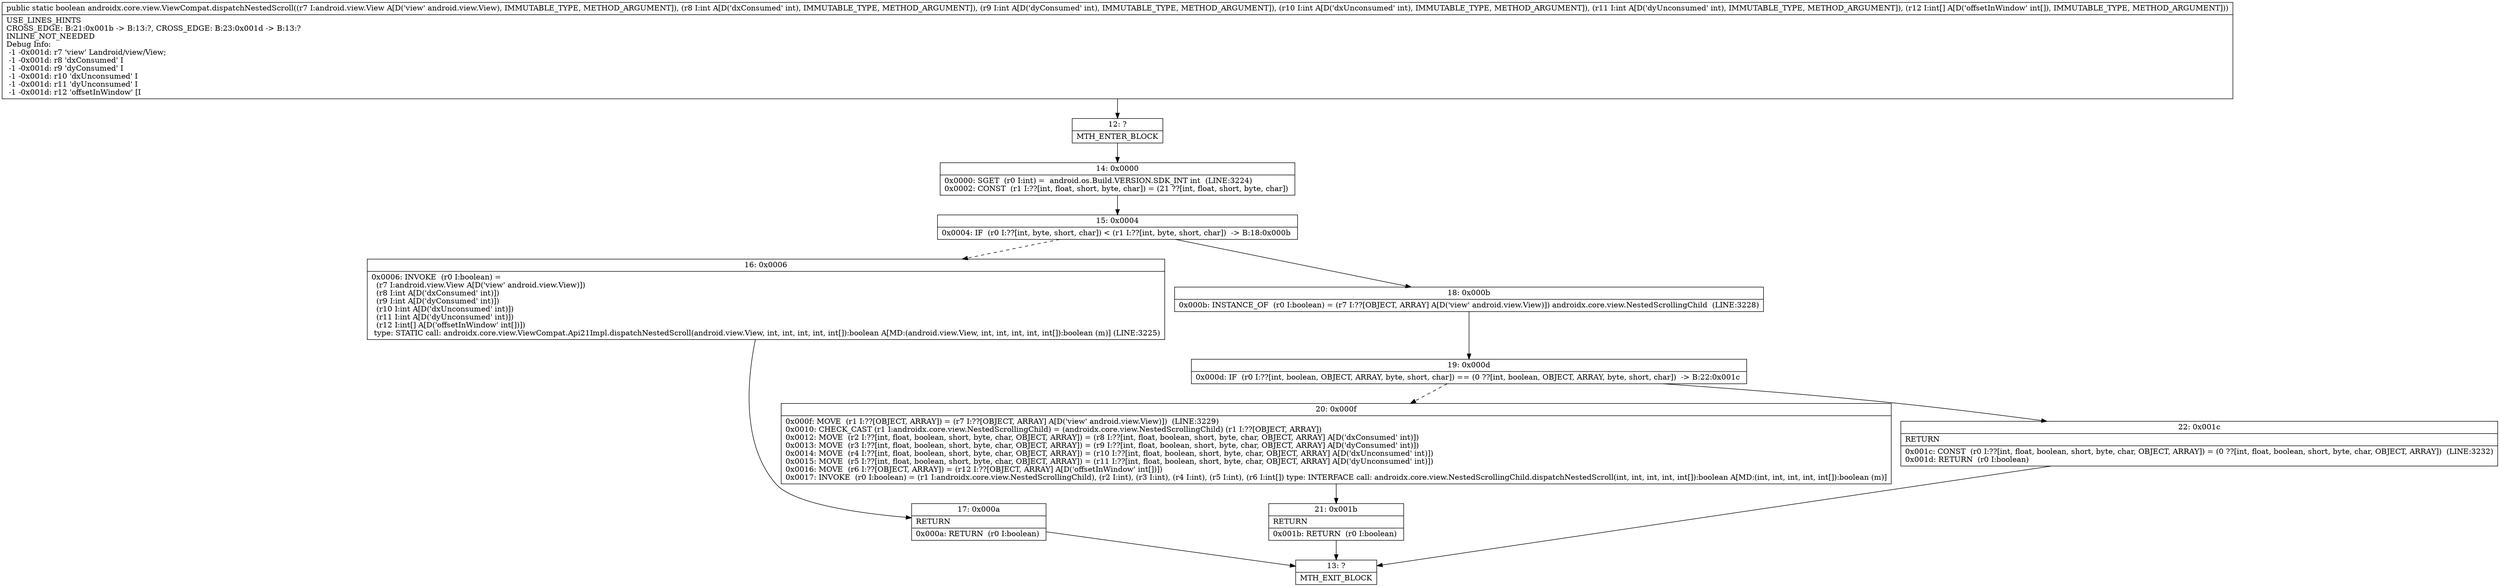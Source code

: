 digraph "CFG forandroidx.core.view.ViewCompat.dispatchNestedScroll(Landroid\/view\/View;IIII[I)Z" {
Node_12 [shape=record,label="{12\:\ ?|MTH_ENTER_BLOCK\l}"];
Node_14 [shape=record,label="{14\:\ 0x0000|0x0000: SGET  (r0 I:int) =  android.os.Build.VERSION.SDK_INT int  (LINE:3224)\l0x0002: CONST  (r1 I:??[int, float, short, byte, char]) = (21 ??[int, float, short, byte, char]) \l}"];
Node_15 [shape=record,label="{15\:\ 0x0004|0x0004: IF  (r0 I:??[int, byte, short, char]) \< (r1 I:??[int, byte, short, char])  \-\> B:18:0x000b \l}"];
Node_16 [shape=record,label="{16\:\ 0x0006|0x0006: INVOKE  (r0 I:boolean) = \l  (r7 I:android.view.View A[D('view' android.view.View)])\l  (r8 I:int A[D('dxConsumed' int)])\l  (r9 I:int A[D('dyConsumed' int)])\l  (r10 I:int A[D('dxUnconsumed' int)])\l  (r11 I:int A[D('dyUnconsumed' int)])\l  (r12 I:int[] A[D('offsetInWindow' int[])])\l type: STATIC call: androidx.core.view.ViewCompat.Api21Impl.dispatchNestedScroll(android.view.View, int, int, int, int, int[]):boolean A[MD:(android.view.View, int, int, int, int, int[]):boolean (m)] (LINE:3225)\l}"];
Node_17 [shape=record,label="{17\:\ 0x000a|RETURN\l|0x000a: RETURN  (r0 I:boolean) \l}"];
Node_13 [shape=record,label="{13\:\ ?|MTH_EXIT_BLOCK\l}"];
Node_18 [shape=record,label="{18\:\ 0x000b|0x000b: INSTANCE_OF  (r0 I:boolean) = (r7 I:??[OBJECT, ARRAY] A[D('view' android.view.View)]) androidx.core.view.NestedScrollingChild  (LINE:3228)\l}"];
Node_19 [shape=record,label="{19\:\ 0x000d|0x000d: IF  (r0 I:??[int, boolean, OBJECT, ARRAY, byte, short, char]) == (0 ??[int, boolean, OBJECT, ARRAY, byte, short, char])  \-\> B:22:0x001c \l}"];
Node_20 [shape=record,label="{20\:\ 0x000f|0x000f: MOVE  (r1 I:??[OBJECT, ARRAY]) = (r7 I:??[OBJECT, ARRAY] A[D('view' android.view.View)])  (LINE:3229)\l0x0010: CHECK_CAST (r1 I:androidx.core.view.NestedScrollingChild) = (androidx.core.view.NestedScrollingChild) (r1 I:??[OBJECT, ARRAY]) \l0x0012: MOVE  (r2 I:??[int, float, boolean, short, byte, char, OBJECT, ARRAY]) = (r8 I:??[int, float, boolean, short, byte, char, OBJECT, ARRAY] A[D('dxConsumed' int)]) \l0x0013: MOVE  (r3 I:??[int, float, boolean, short, byte, char, OBJECT, ARRAY]) = (r9 I:??[int, float, boolean, short, byte, char, OBJECT, ARRAY] A[D('dyConsumed' int)]) \l0x0014: MOVE  (r4 I:??[int, float, boolean, short, byte, char, OBJECT, ARRAY]) = (r10 I:??[int, float, boolean, short, byte, char, OBJECT, ARRAY] A[D('dxUnconsumed' int)]) \l0x0015: MOVE  (r5 I:??[int, float, boolean, short, byte, char, OBJECT, ARRAY]) = (r11 I:??[int, float, boolean, short, byte, char, OBJECT, ARRAY] A[D('dyUnconsumed' int)]) \l0x0016: MOVE  (r6 I:??[OBJECT, ARRAY]) = (r12 I:??[OBJECT, ARRAY] A[D('offsetInWindow' int[])]) \l0x0017: INVOKE  (r0 I:boolean) = (r1 I:androidx.core.view.NestedScrollingChild), (r2 I:int), (r3 I:int), (r4 I:int), (r5 I:int), (r6 I:int[]) type: INTERFACE call: androidx.core.view.NestedScrollingChild.dispatchNestedScroll(int, int, int, int, int[]):boolean A[MD:(int, int, int, int, int[]):boolean (m)]\l}"];
Node_21 [shape=record,label="{21\:\ 0x001b|RETURN\l|0x001b: RETURN  (r0 I:boolean) \l}"];
Node_22 [shape=record,label="{22\:\ 0x001c|RETURN\l|0x001c: CONST  (r0 I:??[int, float, boolean, short, byte, char, OBJECT, ARRAY]) = (0 ??[int, float, boolean, short, byte, char, OBJECT, ARRAY])  (LINE:3232)\l0x001d: RETURN  (r0 I:boolean) \l}"];
MethodNode[shape=record,label="{public static boolean androidx.core.view.ViewCompat.dispatchNestedScroll((r7 I:android.view.View A[D('view' android.view.View), IMMUTABLE_TYPE, METHOD_ARGUMENT]), (r8 I:int A[D('dxConsumed' int), IMMUTABLE_TYPE, METHOD_ARGUMENT]), (r9 I:int A[D('dyConsumed' int), IMMUTABLE_TYPE, METHOD_ARGUMENT]), (r10 I:int A[D('dxUnconsumed' int), IMMUTABLE_TYPE, METHOD_ARGUMENT]), (r11 I:int A[D('dyUnconsumed' int), IMMUTABLE_TYPE, METHOD_ARGUMENT]), (r12 I:int[] A[D('offsetInWindow' int[]), IMMUTABLE_TYPE, METHOD_ARGUMENT]))  | USE_LINES_HINTS\lCROSS_EDGE: B:21:0x001b \-\> B:13:?, CROSS_EDGE: B:23:0x001d \-\> B:13:?\lINLINE_NOT_NEEDED\lDebug Info:\l  \-1 \-0x001d: r7 'view' Landroid\/view\/View;\l  \-1 \-0x001d: r8 'dxConsumed' I\l  \-1 \-0x001d: r9 'dyConsumed' I\l  \-1 \-0x001d: r10 'dxUnconsumed' I\l  \-1 \-0x001d: r11 'dyUnconsumed' I\l  \-1 \-0x001d: r12 'offsetInWindow' [I\l}"];
MethodNode -> Node_12;Node_12 -> Node_14;
Node_14 -> Node_15;
Node_15 -> Node_16[style=dashed];
Node_15 -> Node_18;
Node_16 -> Node_17;
Node_17 -> Node_13;
Node_18 -> Node_19;
Node_19 -> Node_20[style=dashed];
Node_19 -> Node_22;
Node_20 -> Node_21;
Node_21 -> Node_13;
Node_22 -> Node_13;
}

